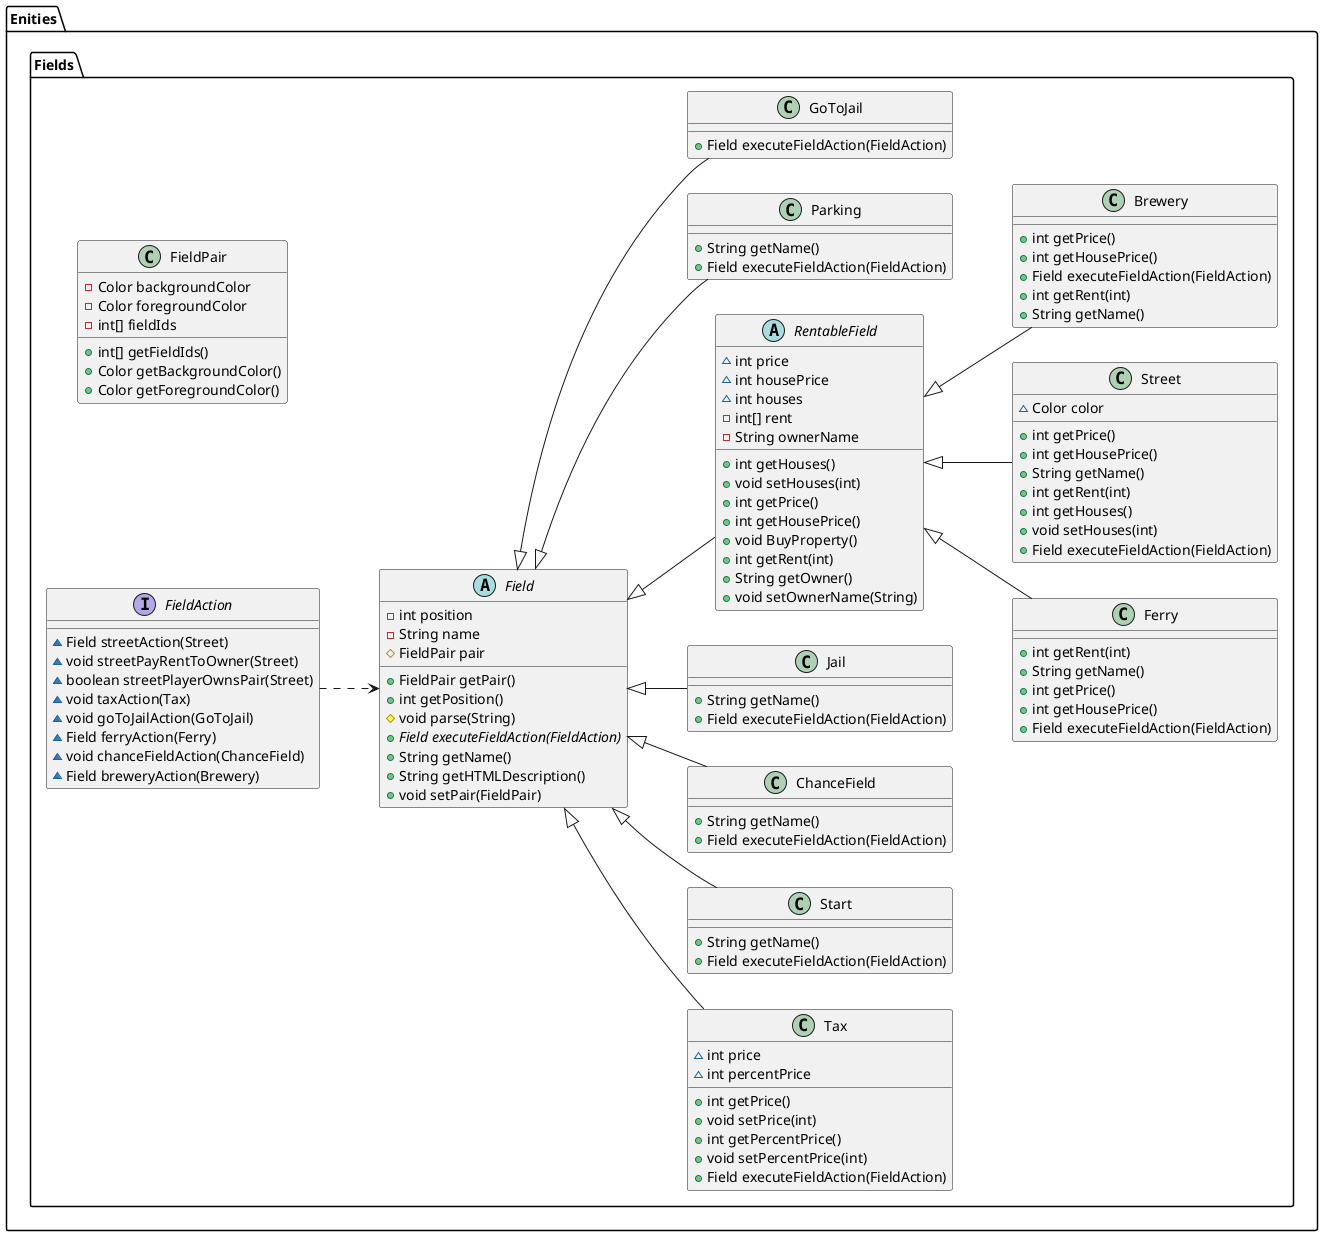 @startuml
left to right direction
class Enities.Fields.Ferry {
+ int getRent(int)
+ String getName()
+ int getPrice()
+ int getHousePrice()
+ Field executeFieldAction(FieldAction)
}
class Enities.Fields.Street {
~ Color color
+ int getPrice()
+ int getHousePrice()
+ String getName()
+ int getRent(int)
+ int getHouses()
+ void setHouses(int)
+ Field executeFieldAction(FieldAction)
}
class Enities.Fields.Tax {
~ int price
~ int percentPrice
+ int getPrice()
+ void setPrice(int)
+ int getPercentPrice()
+ void setPercentPrice(int)
+ Field executeFieldAction(FieldAction)
}
class Enities.Fields.Start {
+ String getName()
+ Field executeFieldAction(FieldAction)
}
class Enities.Fields.ChanceField {
+ String getName()
+ Field executeFieldAction(FieldAction)
}
class Enities.Fields.Jail {
+ String getName()
+ Field executeFieldAction(FieldAction)
}
class Enities.Fields.Brewery {
+ int getPrice()
+ int getHousePrice()
+ Field executeFieldAction(FieldAction)
+ int getRent(int)
+ String getName()
}
abstract class Enities.Fields.Field {
- int position
- String name
# FieldPair pair
+ FieldPair getPair()
+ int getPosition()
# void parse(String)
+ {abstract}Field executeFieldAction(FieldAction)
+ String getName()
+ String getHTMLDescription()
+ void setPair(FieldPair)
}
abstract class Enities.Fields.RentableField {
~ int price
~ int housePrice
~ int houses
- int[] rent
- String ownerName
+ int getHouses()
+ void setHouses(int)
+ int getPrice()
+ int getHousePrice()
+ void BuyProperty()
+ int getRent(int)
+ String getOwner()
+ void setOwnerName(String)
}
class Enities.Fields.FieldPair {
- Color backgroundColor
- Color foregroundColor
- int[] fieldIds
+ int[] getFieldIds()
+ Color getBackgroundColor()
+ Color getForegroundColor()
}
class Enities.Fields.Parking {
+ String getName()
+ Field executeFieldAction(FieldAction)
}
interface Enities.Fields.FieldAction {
~ Field streetAction(Street)
~ void streetPayRentToOwner(Street)
~ boolean streetPlayerOwnsPair(Street)
~ void taxAction(Tax)
~ void goToJailAction(GoToJail)
~ Field ferryAction(Ferry)
~ void chanceFieldAction(ChanceField)
~ Field breweryAction(Brewery)
}
class Enities.Fields.GoToJail {
+ Field executeFieldAction(FieldAction)
}


Enities.Fields.RentableField <|-- Enities.Fields.Ferry
Enities.Fields.RentableField <|-- Enities.Fields.Street
Enities.Fields.Field <|-- Enities.Fields.Tax
Enities.Fields.Field <|-- Enities.Fields.Start
Enities.Fields.Field <|-- Enities.Fields.ChanceField
Enities.Fields.Field <|-- Enities.Fields.Jail
Enities.Fields.RentableField <|-- Enities.Fields.Brewery
Enities.Fields.Field <|-- Enities.Fields.RentableField
Enities.Fields.Field <|-- Enities.Fields.Parking
Enities.Fields.Field <|-- Enities.Fields.GoToJail
Enities.Fields.FieldAction ..>Enities.Fields.Field
@enduml